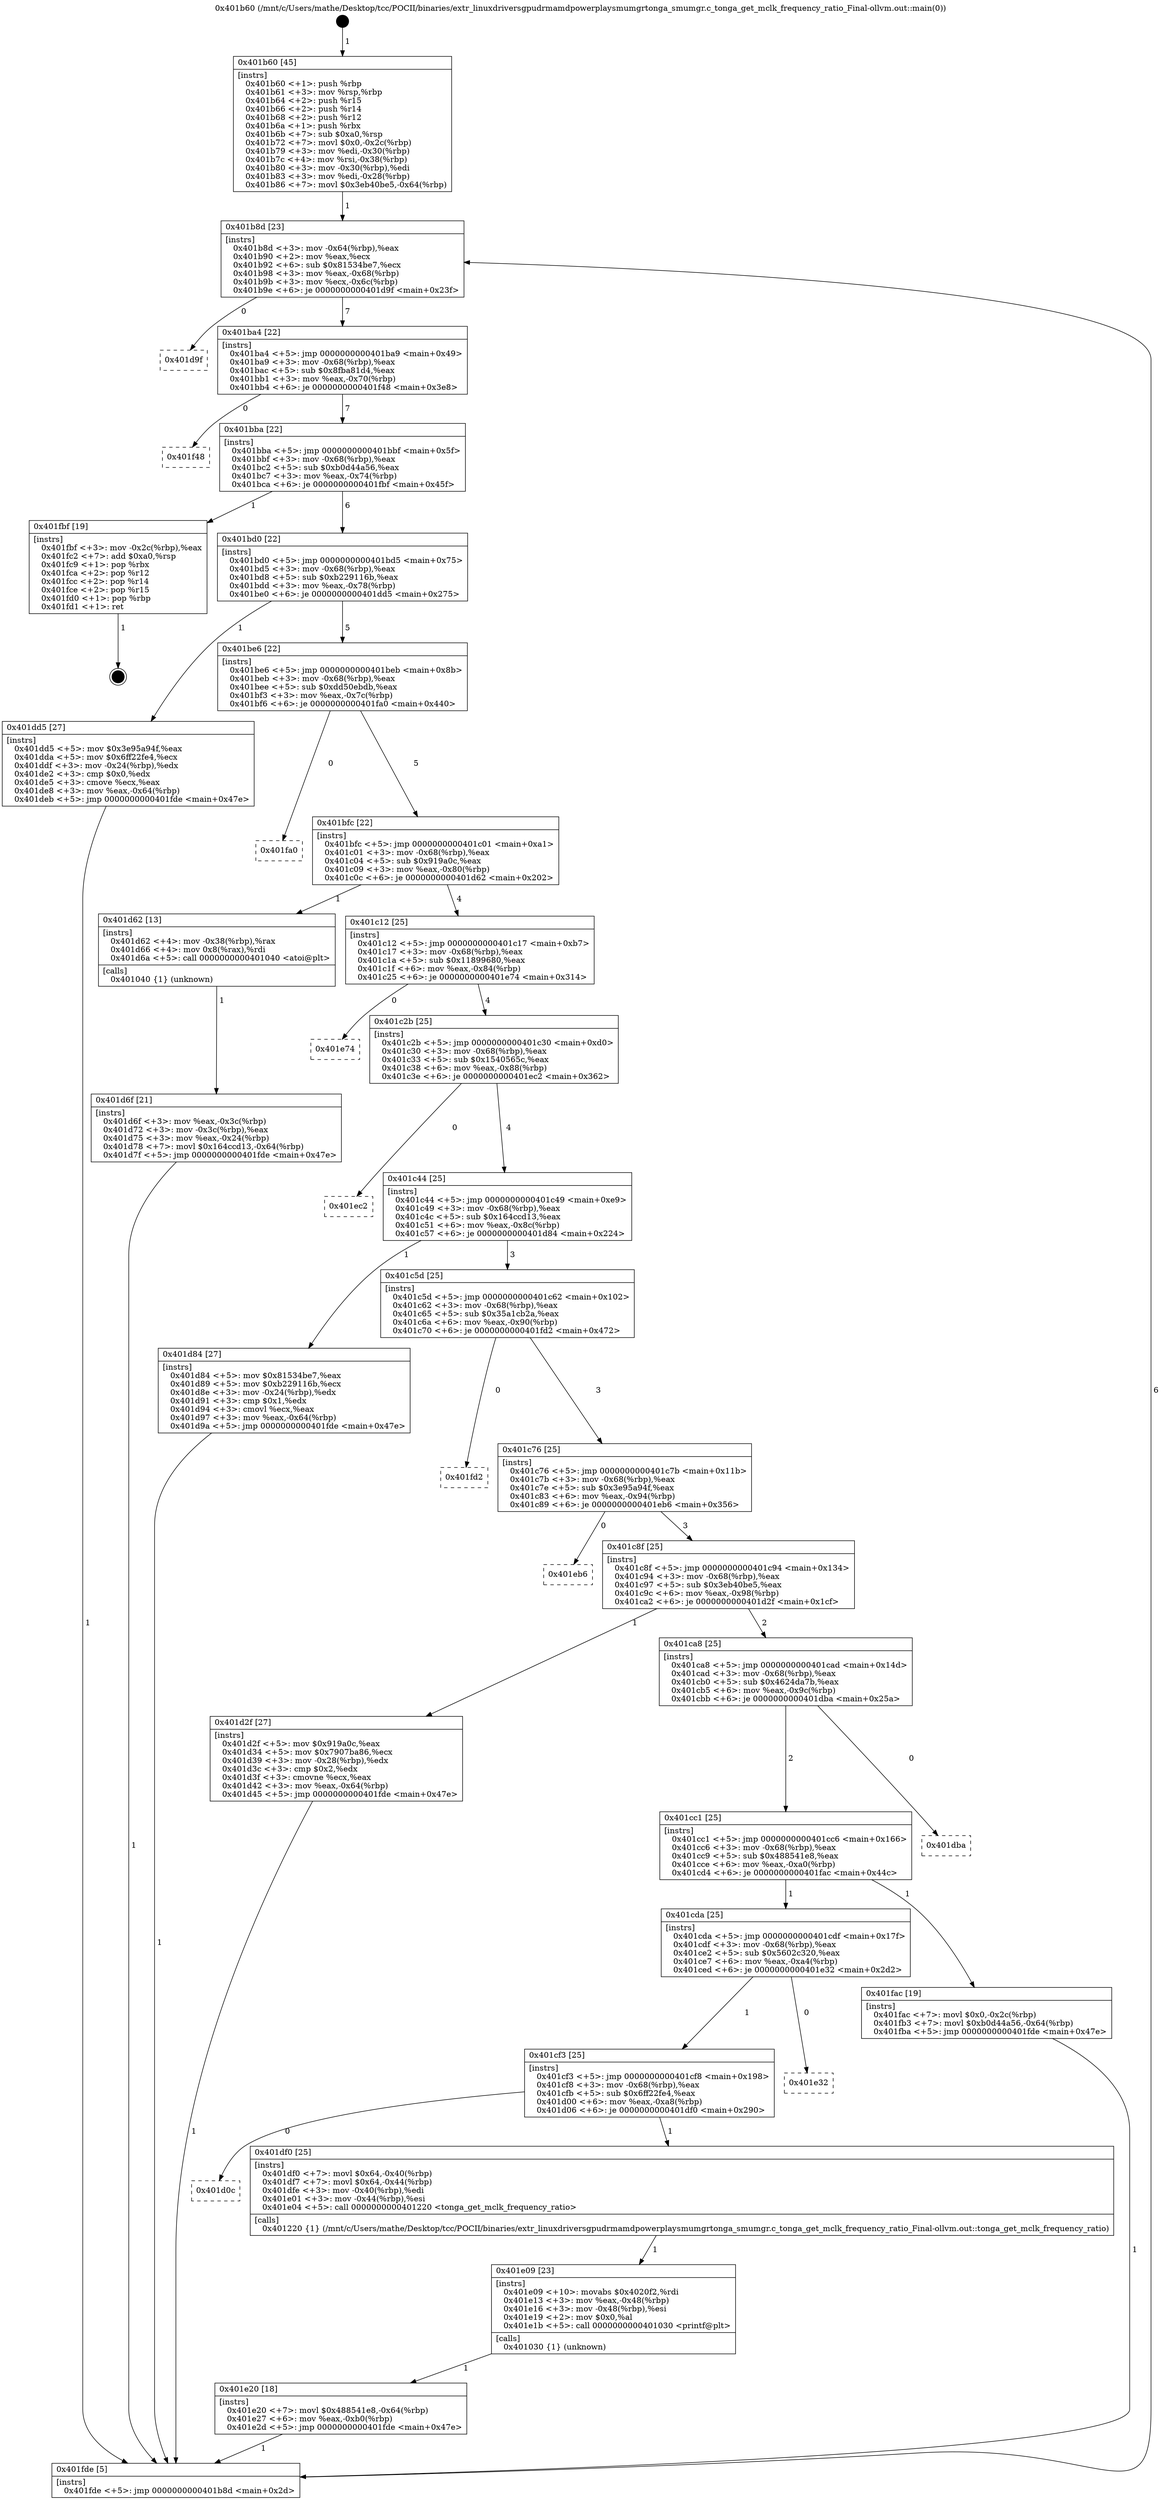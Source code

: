 digraph "0x401b60" {
  label = "0x401b60 (/mnt/c/Users/mathe/Desktop/tcc/POCII/binaries/extr_linuxdriversgpudrmamdpowerplaysmumgrtonga_smumgr.c_tonga_get_mclk_frequency_ratio_Final-ollvm.out::main(0))"
  labelloc = "t"
  node[shape=record]

  Entry [label="",width=0.3,height=0.3,shape=circle,fillcolor=black,style=filled]
  "0x401b8d" [label="{
     0x401b8d [23]\l
     | [instrs]\l
     &nbsp;&nbsp;0x401b8d \<+3\>: mov -0x64(%rbp),%eax\l
     &nbsp;&nbsp;0x401b90 \<+2\>: mov %eax,%ecx\l
     &nbsp;&nbsp;0x401b92 \<+6\>: sub $0x81534be7,%ecx\l
     &nbsp;&nbsp;0x401b98 \<+3\>: mov %eax,-0x68(%rbp)\l
     &nbsp;&nbsp;0x401b9b \<+3\>: mov %ecx,-0x6c(%rbp)\l
     &nbsp;&nbsp;0x401b9e \<+6\>: je 0000000000401d9f \<main+0x23f\>\l
  }"]
  "0x401d9f" [label="{
     0x401d9f\l
  }", style=dashed]
  "0x401ba4" [label="{
     0x401ba4 [22]\l
     | [instrs]\l
     &nbsp;&nbsp;0x401ba4 \<+5\>: jmp 0000000000401ba9 \<main+0x49\>\l
     &nbsp;&nbsp;0x401ba9 \<+3\>: mov -0x68(%rbp),%eax\l
     &nbsp;&nbsp;0x401bac \<+5\>: sub $0x8fba81d4,%eax\l
     &nbsp;&nbsp;0x401bb1 \<+3\>: mov %eax,-0x70(%rbp)\l
     &nbsp;&nbsp;0x401bb4 \<+6\>: je 0000000000401f48 \<main+0x3e8\>\l
  }"]
  Exit [label="",width=0.3,height=0.3,shape=circle,fillcolor=black,style=filled,peripheries=2]
  "0x401f48" [label="{
     0x401f48\l
  }", style=dashed]
  "0x401bba" [label="{
     0x401bba [22]\l
     | [instrs]\l
     &nbsp;&nbsp;0x401bba \<+5\>: jmp 0000000000401bbf \<main+0x5f\>\l
     &nbsp;&nbsp;0x401bbf \<+3\>: mov -0x68(%rbp),%eax\l
     &nbsp;&nbsp;0x401bc2 \<+5\>: sub $0xb0d44a56,%eax\l
     &nbsp;&nbsp;0x401bc7 \<+3\>: mov %eax,-0x74(%rbp)\l
     &nbsp;&nbsp;0x401bca \<+6\>: je 0000000000401fbf \<main+0x45f\>\l
  }"]
  "0x401e20" [label="{
     0x401e20 [18]\l
     | [instrs]\l
     &nbsp;&nbsp;0x401e20 \<+7\>: movl $0x488541e8,-0x64(%rbp)\l
     &nbsp;&nbsp;0x401e27 \<+6\>: mov %eax,-0xb0(%rbp)\l
     &nbsp;&nbsp;0x401e2d \<+5\>: jmp 0000000000401fde \<main+0x47e\>\l
  }"]
  "0x401fbf" [label="{
     0x401fbf [19]\l
     | [instrs]\l
     &nbsp;&nbsp;0x401fbf \<+3\>: mov -0x2c(%rbp),%eax\l
     &nbsp;&nbsp;0x401fc2 \<+7\>: add $0xa0,%rsp\l
     &nbsp;&nbsp;0x401fc9 \<+1\>: pop %rbx\l
     &nbsp;&nbsp;0x401fca \<+2\>: pop %r12\l
     &nbsp;&nbsp;0x401fcc \<+2\>: pop %r14\l
     &nbsp;&nbsp;0x401fce \<+2\>: pop %r15\l
     &nbsp;&nbsp;0x401fd0 \<+1\>: pop %rbp\l
     &nbsp;&nbsp;0x401fd1 \<+1\>: ret\l
  }"]
  "0x401bd0" [label="{
     0x401bd0 [22]\l
     | [instrs]\l
     &nbsp;&nbsp;0x401bd0 \<+5\>: jmp 0000000000401bd5 \<main+0x75\>\l
     &nbsp;&nbsp;0x401bd5 \<+3\>: mov -0x68(%rbp),%eax\l
     &nbsp;&nbsp;0x401bd8 \<+5\>: sub $0xb229116b,%eax\l
     &nbsp;&nbsp;0x401bdd \<+3\>: mov %eax,-0x78(%rbp)\l
     &nbsp;&nbsp;0x401be0 \<+6\>: je 0000000000401dd5 \<main+0x275\>\l
  }"]
  "0x401e09" [label="{
     0x401e09 [23]\l
     | [instrs]\l
     &nbsp;&nbsp;0x401e09 \<+10\>: movabs $0x4020f2,%rdi\l
     &nbsp;&nbsp;0x401e13 \<+3\>: mov %eax,-0x48(%rbp)\l
     &nbsp;&nbsp;0x401e16 \<+3\>: mov -0x48(%rbp),%esi\l
     &nbsp;&nbsp;0x401e19 \<+2\>: mov $0x0,%al\l
     &nbsp;&nbsp;0x401e1b \<+5\>: call 0000000000401030 \<printf@plt\>\l
     | [calls]\l
     &nbsp;&nbsp;0x401030 \{1\} (unknown)\l
  }"]
  "0x401dd5" [label="{
     0x401dd5 [27]\l
     | [instrs]\l
     &nbsp;&nbsp;0x401dd5 \<+5\>: mov $0x3e95a94f,%eax\l
     &nbsp;&nbsp;0x401dda \<+5\>: mov $0x6ff22fe4,%ecx\l
     &nbsp;&nbsp;0x401ddf \<+3\>: mov -0x24(%rbp),%edx\l
     &nbsp;&nbsp;0x401de2 \<+3\>: cmp $0x0,%edx\l
     &nbsp;&nbsp;0x401de5 \<+3\>: cmove %ecx,%eax\l
     &nbsp;&nbsp;0x401de8 \<+3\>: mov %eax,-0x64(%rbp)\l
     &nbsp;&nbsp;0x401deb \<+5\>: jmp 0000000000401fde \<main+0x47e\>\l
  }"]
  "0x401be6" [label="{
     0x401be6 [22]\l
     | [instrs]\l
     &nbsp;&nbsp;0x401be6 \<+5\>: jmp 0000000000401beb \<main+0x8b\>\l
     &nbsp;&nbsp;0x401beb \<+3\>: mov -0x68(%rbp),%eax\l
     &nbsp;&nbsp;0x401bee \<+5\>: sub $0xdd50ebdb,%eax\l
     &nbsp;&nbsp;0x401bf3 \<+3\>: mov %eax,-0x7c(%rbp)\l
     &nbsp;&nbsp;0x401bf6 \<+6\>: je 0000000000401fa0 \<main+0x440\>\l
  }"]
  "0x401d0c" [label="{
     0x401d0c\l
  }", style=dashed]
  "0x401fa0" [label="{
     0x401fa0\l
  }", style=dashed]
  "0x401bfc" [label="{
     0x401bfc [22]\l
     | [instrs]\l
     &nbsp;&nbsp;0x401bfc \<+5\>: jmp 0000000000401c01 \<main+0xa1\>\l
     &nbsp;&nbsp;0x401c01 \<+3\>: mov -0x68(%rbp),%eax\l
     &nbsp;&nbsp;0x401c04 \<+5\>: sub $0x919a0c,%eax\l
     &nbsp;&nbsp;0x401c09 \<+3\>: mov %eax,-0x80(%rbp)\l
     &nbsp;&nbsp;0x401c0c \<+6\>: je 0000000000401d62 \<main+0x202\>\l
  }"]
  "0x401df0" [label="{
     0x401df0 [25]\l
     | [instrs]\l
     &nbsp;&nbsp;0x401df0 \<+7\>: movl $0x64,-0x40(%rbp)\l
     &nbsp;&nbsp;0x401df7 \<+7\>: movl $0x64,-0x44(%rbp)\l
     &nbsp;&nbsp;0x401dfe \<+3\>: mov -0x40(%rbp),%edi\l
     &nbsp;&nbsp;0x401e01 \<+3\>: mov -0x44(%rbp),%esi\l
     &nbsp;&nbsp;0x401e04 \<+5\>: call 0000000000401220 \<tonga_get_mclk_frequency_ratio\>\l
     | [calls]\l
     &nbsp;&nbsp;0x401220 \{1\} (/mnt/c/Users/mathe/Desktop/tcc/POCII/binaries/extr_linuxdriversgpudrmamdpowerplaysmumgrtonga_smumgr.c_tonga_get_mclk_frequency_ratio_Final-ollvm.out::tonga_get_mclk_frequency_ratio)\l
  }"]
  "0x401d62" [label="{
     0x401d62 [13]\l
     | [instrs]\l
     &nbsp;&nbsp;0x401d62 \<+4\>: mov -0x38(%rbp),%rax\l
     &nbsp;&nbsp;0x401d66 \<+4\>: mov 0x8(%rax),%rdi\l
     &nbsp;&nbsp;0x401d6a \<+5\>: call 0000000000401040 \<atoi@plt\>\l
     | [calls]\l
     &nbsp;&nbsp;0x401040 \{1\} (unknown)\l
  }"]
  "0x401c12" [label="{
     0x401c12 [25]\l
     | [instrs]\l
     &nbsp;&nbsp;0x401c12 \<+5\>: jmp 0000000000401c17 \<main+0xb7\>\l
     &nbsp;&nbsp;0x401c17 \<+3\>: mov -0x68(%rbp),%eax\l
     &nbsp;&nbsp;0x401c1a \<+5\>: sub $0x11899680,%eax\l
     &nbsp;&nbsp;0x401c1f \<+6\>: mov %eax,-0x84(%rbp)\l
     &nbsp;&nbsp;0x401c25 \<+6\>: je 0000000000401e74 \<main+0x314\>\l
  }"]
  "0x401cf3" [label="{
     0x401cf3 [25]\l
     | [instrs]\l
     &nbsp;&nbsp;0x401cf3 \<+5\>: jmp 0000000000401cf8 \<main+0x198\>\l
     &nbsp;&nbsp;0x401cf8 \<+3\>: mov -0x68(%rbp),%eax\l
     &nbsp;&nbsp;0x401cfb \<+5\>: sub $0x6ff22fe4,%eax\l
     &nbsp;&nbsp;0x401d00 \<+6\>: mov %eax,-0xa8(%rbp)\l
     &nbsp;&nbsp;0x401d06 \<+6\>: je 0000000000401df0 \<main+0x290\>\l
  }"]
  "0x401e74" [label="{
     0x401e74\l
  }", style=dashed]
  "0x401c2b" [label="{
     0x401c2b [25]\l
     | [instrs]\l
     &nbsp;&nbsp;0x401c2b \<+5\>: jmp 0000000000401c30 \<main+0xd0\>\l
     &nbsp;&nbsp;0x401c30 \<+3\>: mov -0x68(%rbp),%eax\l
     &nbsp;&nbsp;0x401c33 \<+5\>: sub $0x1540565c,%eax\l
     &nbsp;&nbsp;0x401c38 \<+6\>: mov %eax,-0x88(%rbp)\l
     &nbsp;&nbsp;0x401c3e \<+6\>: je 0000000000401ec2 \<main+0x362\>\l
  }"]
  "0x401e32" [label="{
     0x401e32\l
  }", style=dashed]
  "0x401ec2" [label="{
     0x401ec2\l
  }", style=dashed]
  "0x401c44" [label="{
     0x401c44 [25]\l
     | [instrs]\l
     &nbsp;&nbsp;0x401c44 \<+5\>: jmp 0000000000401c49 \<main+0xe9\>\l
     &nbsp;&nbsp;0x401c49 \<+3\>: mov -0x68(%rbp),%eax\l
     &nbsp;&nbsp;0x401c4c \<+5\>: sub $0x164ccd13,%eax\l
     &nbsp;&nbsp;0x401c51 \<+6\>: mov %eax,-0x8c(%rbp)\l
     &nbsp;&nbsp;0x401c57 \<+6\>: je 0000000000401d84 \<main+0x224\>\l
  }"]
  "0x401cda" [label="{
     0x401cda [25]\l
     | [instrs]\l
     &nbsp;&nbsp;0x401cda \<+5\>: jmp 0000000000401cdf \<main+0x17f\>\l
     &nbsp;&nbsp;0x401cdf \<+3\>: mov -0x68(%rbp),%eax\l
     &nbsp;&nbsp;0x401ce2 \<+5\>: sub $0x5602c320,%eax\l
     &nbsp;&nbsp;0x401ce7 \<+6\>: mov %eax,-0xa4(%rbp)\l
     &nbsp;&nbsp;0x401ced \<+6\>: je 0000000000401e32 \<main+0x2d2\>\l
  }"]
  "0x401d84" [label="{
     0x401d84 [27]\l
     | [instrs]\l
     &nbsp;&nbsp;0x401d84 \<+5\>: mov $0x81534be7,%eax\l
     &nbsp;&nbsp;0x401d89 \<+5\>: mov $0xb229116b,%ecx\l
     &nbsp;&nbsp;0x401d8e \<+3\>: mov -0x24(%rbp),%edx\l
     &nbsp;&nbsp;0x401d91 \<+3\>: cmp $0x1,%edx\l
     &nbsp;&nbsp;0x401d94 \<+3\>: cmovl %ecx,%eax\l
     &nbsp;&nbsp;0x401d97 \<+3\>: mov %eax,-0x64(%rbp)\l
     &nbsp;&nbsp;0x401d9a \<+5\>: jmp 0000000000401fde \<main+0x47e\>\l
  }"]
  "0x401c5d" [label="{
     0x401c5d [25]\l
     | [instrs]\l
     &nbsp;&nbsp;0x401c5d \<+5\>: jmp 0000000000401c62 \<main+0x102\>\l
     &nbsp;&nbsp;0x401c62 \<+3\>: mov -0x68(%rbp),%eax\l
     &nbsp;&nbsp;0x401c65 \<+5\>: sub $0x35a1cb2a,%eax\l
     &nbsp;&nbsp;0x401c6a \<+6\>: mov %eax,-0x90(%rbp)\l
     &nbsp;&nbsp;0x401c70 \<+6\>: je 0000000000401fd2 \<main+0x472\>\l
  }"]
  "0x401fac" [label="{
     0x401fac [19]\l
     | [instrs]\l
     &nbsp;&nbsp;0x401fac \<+7\>: movl $0x0,-0x2c(%rbp)\l
     &nbsp;&nbsp;0x401fb3 \<+7\>: movl $0xb0d44a56,-0x64(%rbp)\l
     &nbsp;&nbsp;0x401fba \<+5\>: jmp 0000000000401fde \<main+0x47e\>\l
  }"]
  "0x401fd2" [label="{
     0x401fd2\l
  }", style=dashed]
  "0x401c76" [label="{
     0x401c76 [25]\l
     | [instrs]\l
     &nbsp;&nbsp;0x401c76 \<+5\>: jmp 0000000000401c7b \<main+0x11b\>\l
     &nbsp;&nbsp;0x401c7b \<+3\>: mov -0x68(%rbp),%eax\l
     &nbsp;&nbsp;0x401c7e \<+5\>: sub $0x3e95a94f,%eax\l
     &nbsp;&nbsp;0x401c83 \<+6\>: mov %eax,-0x94(%rbp)\l
     &nbsp;&nbsp;0x401c89 \<+6\>: je 0000000000401eb6 \<main+0x356\>\l
  }"]
  "0x401cc1" [label="{
     0x401cc1 [25]\l
     | [instrs]\l
     &nbsp;&nbsp;0x401cc1 \<+5\>: jmp 0000000000401cc6 \<main+0x166\>\l
     &nbsp;&nbsp;0x401cc6 \<+3\>: mov -0x68(%rbp),%eax\l
     &nbsp;&nbsp;0x401cc9 \<+5\>: sub $0x488541e8,%eax\l
     &nbsp;&nbsp;0x401cce \<+6\>: mov %eax,-0xa0(%rbp)\l
     &nbsp;&nbsp;0x401cd4 \<+6\>: je 0000000000401fac \<main+0x44c\>\l
  }"]
  "0x401eb6" [label="{
     0x401eb6\l
  }", style=dashed]
  "0x401c8f" [label="{
     0x401c8f [25]\l
     | [instrs]\l
     &nbsp;&nbsp;0x401c8f \<+5\>: jmp 0000000000401c94 \<main+0x134\>\l
     &nbsp;&nbsp;0x401c94 \<+3\>: mov -0x68(%rbp),%eax\l
     &nbsp;&nbsp;0x401c97 \<+5\>: sub $0x3eb40be5,%eax\l
     &nbsp;&nbsp;0x401c9c \<+6\>: mov %eax,-0x98(%rbp)\l
     &nbsp;&nbsp;0x401ca2 \<+6\>: je 0000000000401d2f \<main+0x1cf\>\l
  }"]
  "0x401dba" [label="{
     0x401dba\l
  }", style=dashed]
  "0x401d2f" [label="{
     0x401d2f [27]\l
     | [instrs]\l
     &nbsp;&nbsp;0x401d2f \<+5\>: mov $0x919a0c,%eax\l
     &nbsp;&nbsp;0x401d34 \<+5\>: mov $0x7907ba86,%ecx\l
     &nbsp;&nbsp;0x401d39 \<+3\>: mov -0x28(%rbp),%edx\l
     &nbsp;&nbsp;0x401d3c \<+3\>: cmp $0x2,%edx\l
     &nbsp;&nbsp;0x401d3f \<+3\>: cmovne %ecx,%eax\l
     &nbsp;&nbsp;0x401d42 \<+3\>: mov %eax,-0x64(%rbp)\l
     &nbsp;&nbsp;0x401d45 \<+5\>: jmp 0000000000401fde \<main+0x47e\>\l
  }"]
  "0x401ca8" [label="{
     0x401ca8 [25]\l
     | [instrs]\l
     &nbsp;&nbsp;0x401ca8 \<+5\>: jmp 0000000000401cad \<main+0x14d\>\l
     &nbsp;&nbsp;0x401cad \<+3\>: mov -0x68(%rbp),%eax\l
     &nbsp;&nbsp;0x401cb0 \<+5\>: sub $0x4624da7b,%eax\l
     &nbsp;&nbsp;0x401cb5 \<+6\>: mov %eax,-0x9c(%rbp)\l
     &nbsp;&nbsp;0x401cbb \<+6\>: je 0000000000401dba \<main+0x25a\>\l
  }"]
  "0x401fde" [label="{
     0x401fde [5]\l
     | [instrs]\l
     &nbsp;&nbsp;0x401fde \<+5\>: jmp 0000000000401b8d \<main+0x2d\>\l
  }"]
  "0x401b60" [label="{
     0x401b60 [45]\l
     | [instrs]\l
     &nbsp;&nbsp;0x401b60 \<+1\>: push %rbp\l
     &nbsp;&nbsp;0x401b61 \<+3\>: mov %rsp,%rbp\l
     &nbsp;&nbsp;0x401b64 \<+2\>: push %r15\l
     &nbsp;&nbsp;0x401b66 \<+2\>: push %r14\l
     &nbsp;&nbsp;0x401b68 \<+2\>: push %r12\l
     &nbsp;&nbsp;0x401b6a \<+1\>: push %rbx\l
     &nbsp;&nbsp;0x401b6b \<+7\>: sub $0xa0,%rsp\l
     &nbsp;&nbsp;0x401b72 \<+7\>: movl $0x0,-0x2c(%rbp)\l
     &nbsp;&nbsp;0x401b79 \<+3\>: mov %edi,-0x30(%rbp)\l
     &nbsp;&nbsp;0x401b7c \<+4\>: mov %rsi,-0x38(%rbp)\l
     &nbsp;&nbsp;0x401b80 \<+3\>: mov -0x30(%rbp),%edi\l
     &nbsp;&nbsp;0x401b83 \<+3\>: mov %edi,-0x28(%rbp)\l
     &nbsp;&nbsp;0x401b86 \<+7\>: movl $0x3eb40be5,-0x64(%rbp)\l
  }"]
  "0x401d6f" [label="{
     0x401d6f [21]\l
     | [instrs]\l
     &nbsp;&nbsp;0x401d6f \<+3\>: mov %eax,-0x3c(%rbp)\l
     &nbsp;&nbsp;0x401d72 \<+3\>: mov -0x3c(%rbp),%eax\l
     &nbsp;&nbsp;0x401d75 \<+3\>: mov %eax,-0x24(%rbp)\l
     &nbsp;&nbsp;0x401d78 \<+7\>: movl $0x164ccd13,-0x64(%rbp)\l
     &nbsp;&nbsp;0x401d7f \<+5\>: jmp 0000000000401fde \<main+0x47e\>\l
  }"]
  Entry -> "0x401b60" [label=" 1"]
  "0x401b8d" -> "0x401d9f" [label=" 0"]
  "0x401b8d" -> "0x401ba4" [label=" 7"]
  "0x401fbf" -> Exit [label=" 1"]
  "0x401ba4" -> "0x401f48" [label=" 0"]
  "0x401ba4" -> "0x401bba" [label=" 7"]
  "0x401fac" -> "0x401fde" [label=" 1"]
  "0x401bba" -> "0x401fbf" [label=" 1"]
  "0x401bba" -> "0x401bd0" [label=" 6"]
  "0x401e20" -> "0x401fde" [label=" 1"]
  "0x401bd0" -> "0x401dd5" [label=" 1"]
  "0x401bd0" -> "0x401be6" [label=" 5"]
  "0x401e09" -> "0x401e20" [label=" 1"]
  "0x401be6" -> "0x401fa0" [label=" 0"]
  "0x401be6" -> "0x401bfc" [label=" 5"]
  "0x401df0" -> "0x401e09" [label=" 1"]
  "0x401bfc" -> "0x401d62" [label=" 1"]
  "0x401bfc" -> "0x401c12" [label=" 4"]
  "0x401cf3" -> "0x401d0c" [label=" 0"]
  "0x401c12" -> "0x401e74" [label=" 0"]
  "0x401c12" -> "0x401c2b" [label=" 4"]
  "0x401cf3" -> "0x401df0" [label=" 1"]
  "0x401c2b" -> "0x401ec2" [label=" 0"]
  "0x401c2b" -> "0x401c44" [label=" 4"]
  "0x401cda" -> "0x401cf3" [label=" 1"]
  "0x401c44" -> "0x401d84" [label=" 1"]
  "0x401c44" -> "0x401c5d" [label=" 3"]
  "0x401cda" -> "0x401e32" [label=" 0"]
  "0x401c5d" -> "0x401fd2" [label=" 0"]
  "0x401c5d" -> "0x401c76" [label=" 3"]
  "0x401cc1" -> "0x401cda" [label=" 1"]
  "0x401c76" -> "0x401eb6" [label=" 0"]
  "0x401c76" -> "0x401c8f" [label=" 3"]
  "0x401cc1" -> "0x401fac" [label=" 1"]
  "0x401c8f" -> "0x401d2f" [label=" 1"]
  "0x401c8f" -> "0x401ca8" [label=" 2"]
  "0x401d2f" -> "0x401fde" [label=" 1"]
  "0x401b60" -> "0x401b8d" [label=" 1"]
  "0x401fde" -> "0x401b8d" [label=" 6"]
  "0x401d62" -> "0x401d6f" [label=" 1"]
  "0x401d6f" -> "0x401fde" [label=" 1"]
  "0x401d84" -> "0x401fde" [label=" 1"]
  "0x401dd5" -> "0x401fde" [label=" 1"]
  "0x401ca8" -> "0x401cc1" [label=" 2"]
  "0x401ca8" -> "0x401dba" [label=" 0"]
}
